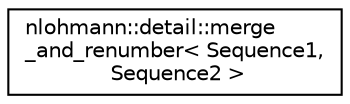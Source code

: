 digraph "Graphical Class Hierarchy"
{
 // LATEX_PDF_SIZE
  edge [fontname="Helvetica",fontsize="10",labelfontname="Helvetica",labelfontsize="10"];
  node [fontname="Helvetica",fontsize="10",shape=record];
  rankdir="LR";
  Node0 [label="nlohmann::detail::merge\l_and_renumber\< Sequence1,\l Sequence2 \>",height=0.2,width=0.4,color="black", fillcolor="white", style="filled",URL="$da/de9/structnlohmann_1_1detail_1_1merge__and__renumber.html",tooltip=" "];
}

